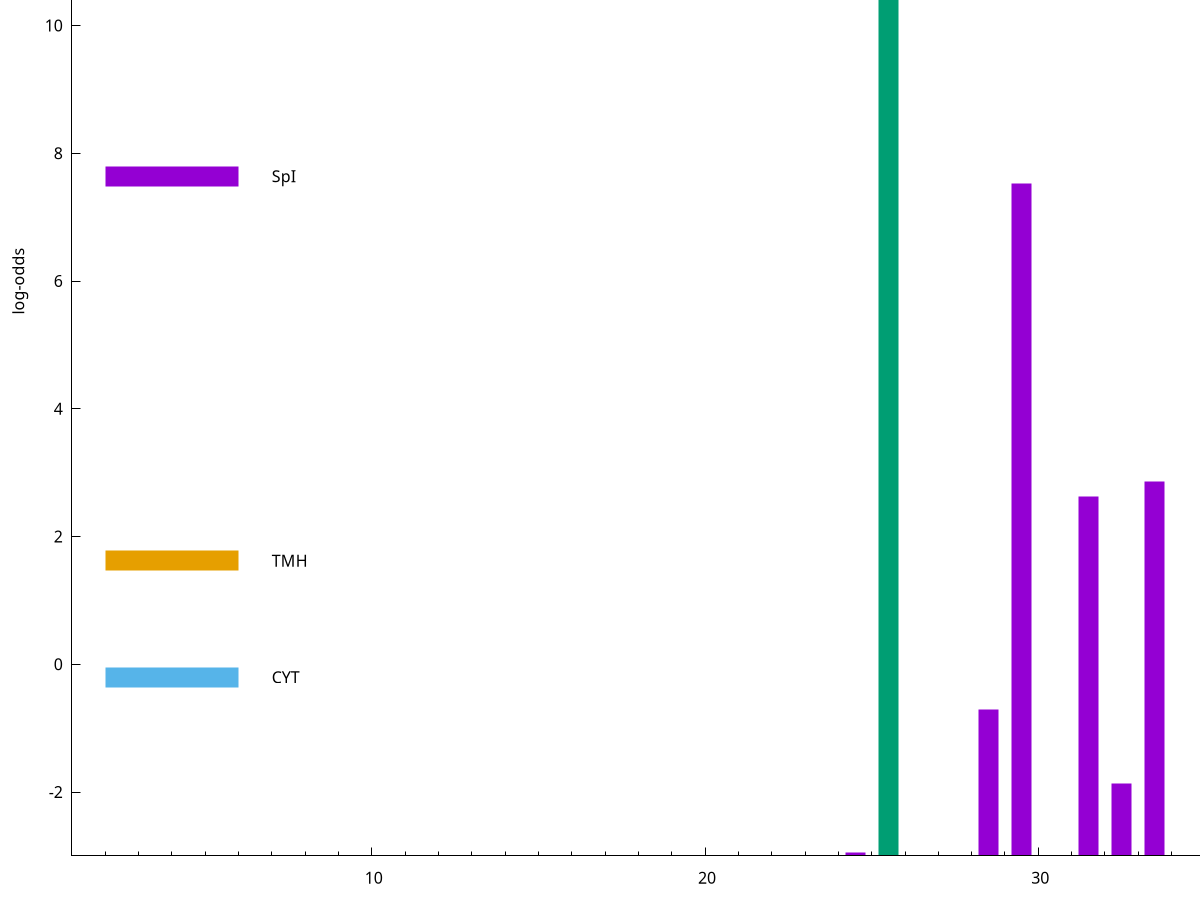 set title "LipoP predictions for SRR3987128.gff"
set size 2., 1.4
set xrange [1:70] 
set mxtics 10
set yrange [-3:15]
set y2range [0:18]
set ylabel "log-odds"
set term postscript eps color solid "Helvetica" 30
set output "SRR3987128.gff74.eps"
set arrow from 2,12.6965 to 6,12.6965 nohead lt 2 lw 20
set label "SpII" at 7,12.6965
set arrow from 2,7.64097 to 6,7.64097 nohead lt 1 lw 20
set label "SpI" at 7,7.64097
set arrow from 2,1.6213 to 6,1.6213 nohead lt 4 lw 20
set label "TMH" at 7,1.6213
set arrow from 2,-0.200913 to 6,-0.200913 nohead lt 3 lw 20
set label "CYT" at 7,-0.200913
set arrow from 2,12.6965 to 6,12.6965 nohead lt 2 lw 20
set label "SpII" at 7,12.6965
# NOTE: The scores below are the log-odds scores with the threshold
# NOTE: subtracted (a hack to make gnuplot make the histogram all
# NOTE: look nice).
plot "-" axes x1y2 title "" with impulses lt 2 lw 20, "-" axes x1y2 title "" with impulses lt 1 lw 20
25.500000 15.696500
e
29.500000 10.529700
33.500000 5.868950
31.500000 5.629440
28.500000 2.288353
32.500000 1.131240
24.500000 0.055290
e
exit

